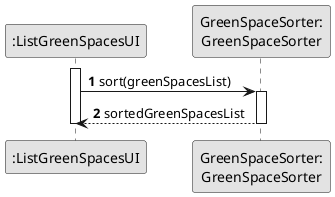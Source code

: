 @startuml

skinparam monochrome true
skinparam packageStyle rectangle
skinparam shadowing false

autonumber

participant ":ListGreenSpacesUI" as UI
participant "GreenSpaceSorter:\nGreenSpaceSorter" as Sorter

activate UI

        UI -> Sorter : sort(greenSpacesList)
        activate Sorter

            Sorter --> UI : sortedGreenSpacesList
        deactivate Sorter

deactivate UI

@enduml
